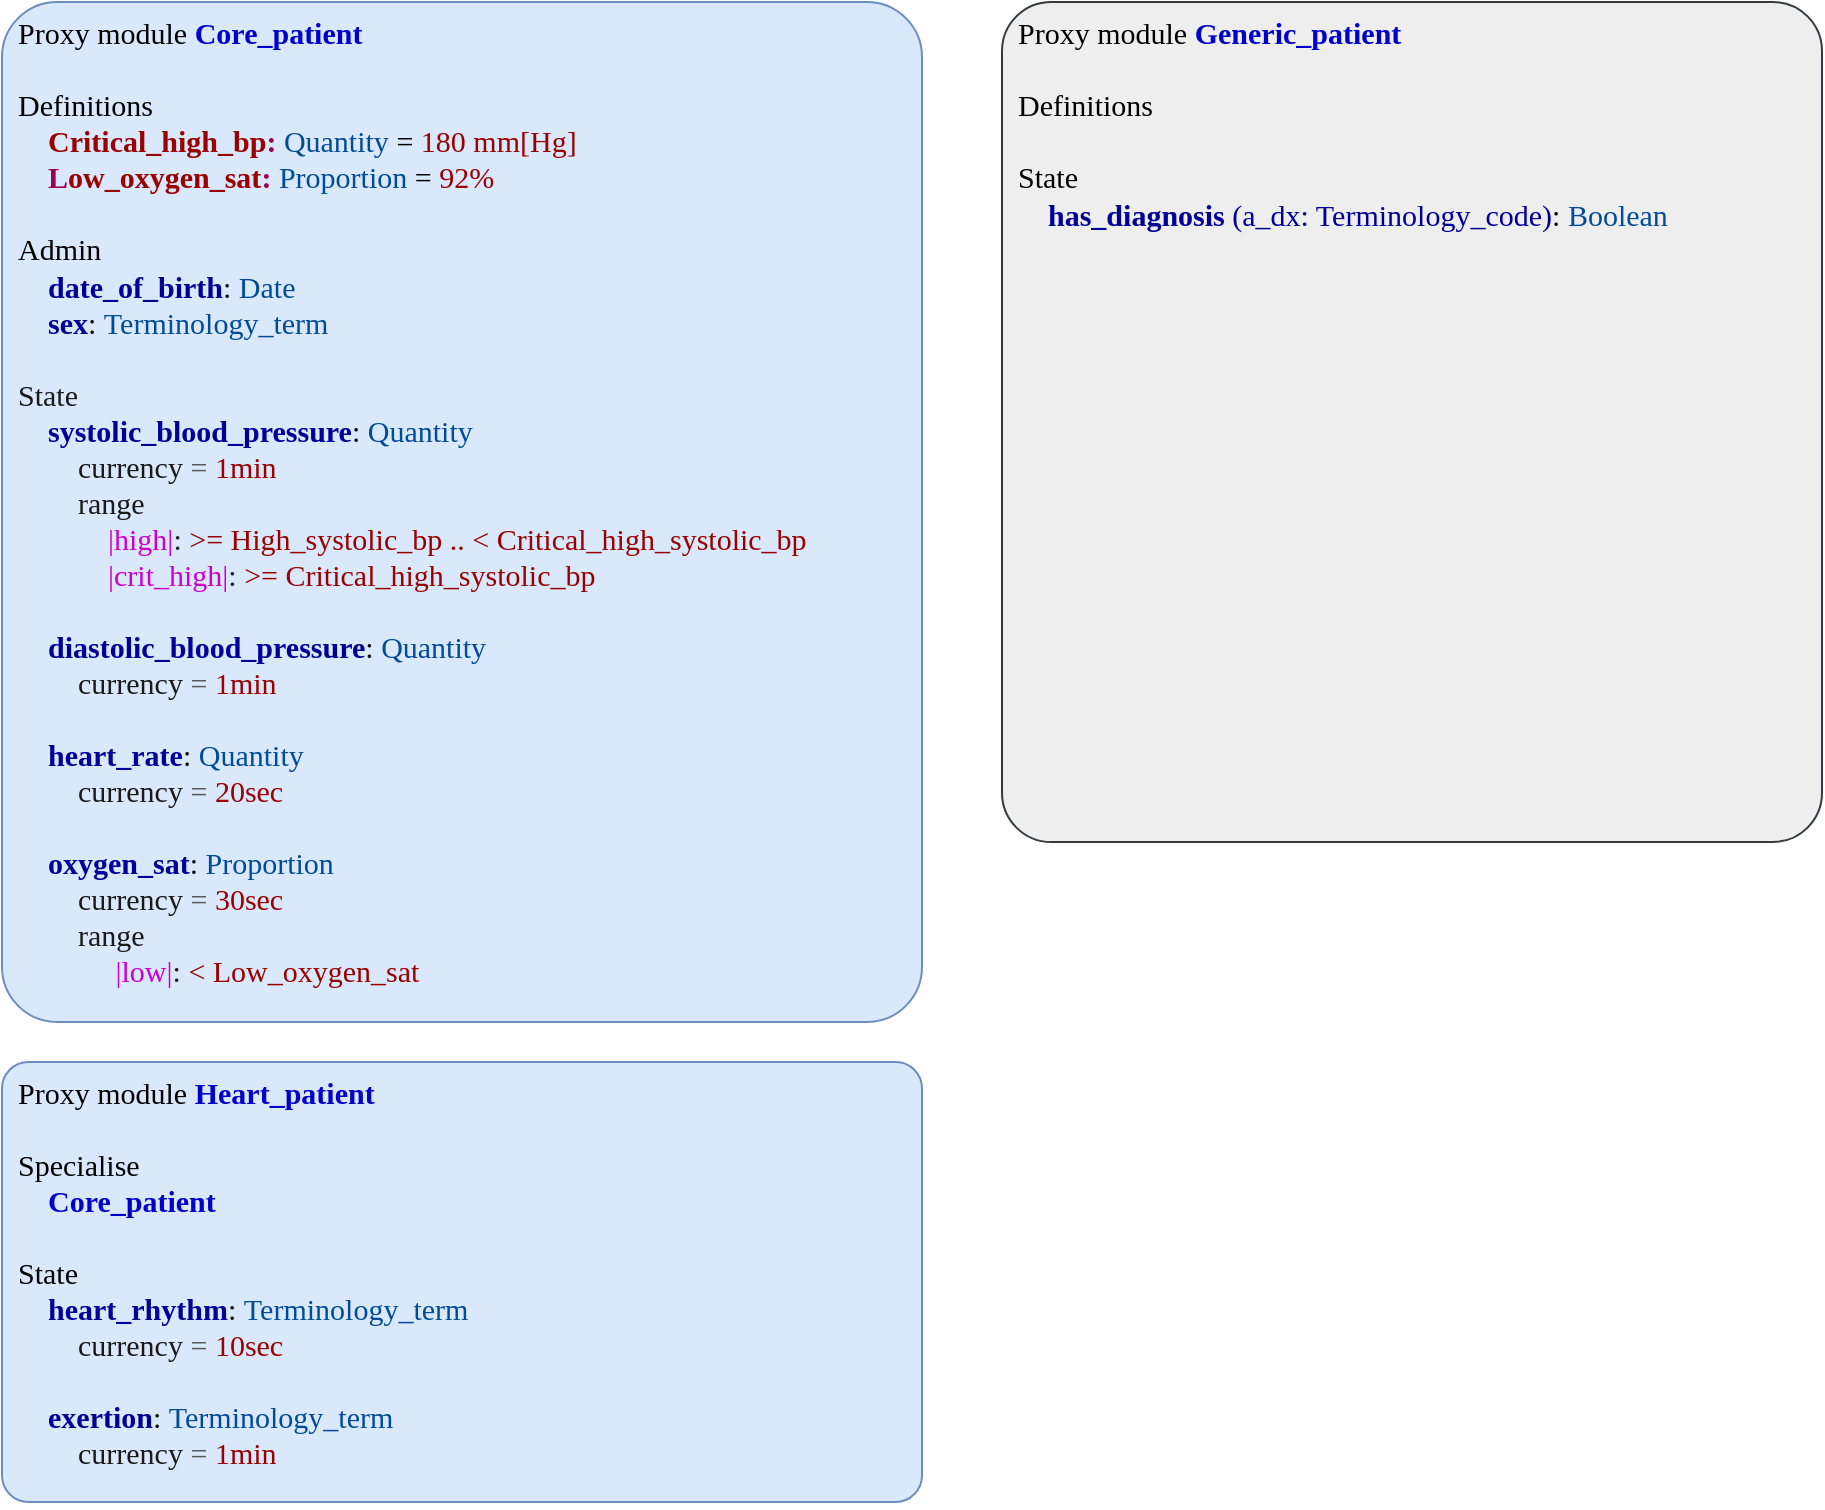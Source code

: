 <mxfile version="12.6.5" type="device"><diagram id="-mjmxiD4SZ3i_Z-_ZSI0" name="Page-1"><mxGraphModel dx="1366" dy="816" grid="1" gridSize="10" guides="1" tooltips="1" connect="1" arrows="1" fold="1" page="1" pageScale="1" pageWidth="1169" pageHeight="827" math="0" shadow="0"><root><mxCell id="0"/><mxCell id="1" parent="0"/><mxCell id="RvP3062w9t06JpOHgTbH-61" value="&lt;div style=&quot;font-size: 15px&quot;&gt;&lt;font style=&quot;font-size: 15px&quot;&gt;&lt;span&gt;Proxy module&lt;/span&gt;&lt;/font&gt;&lt;span&gt;&amp;nbsp;&lt;/span&gt;&lt;font&gt;&lt;b&gt;&lt;font color=&quot;#0000cc&quot;&gt;Heart_patient&lt;/font&gt;&lt;/b&gt;&lt;font color=&quot;#004c99&quot;&gt;&amp;nbsp;&lt;/font&gt;&lt;/font&gt;&lt;/div&gt;&lt;div style=&quot;font-size: 15px&quot;&gt;&lt;font style=&quot;font-size: 15px&quot;&gt;&lt;font style=&quot;font-size: 15px&quot;&gt;&lt;font color=&quot;#004c99&quot;&gt;&lt;br&gt;&lt;/font&gt;&lt;/font&gt;&lt;/font&gt;&lt;/div&gt;&lt;div style=&quot;font-size: 15px&quot;&gt;Specialise&lt;/div&gt;&lt;div style=&quot;font-size: 15px&quot;&gt;&lt;font style=&quot;font-size: 15px&quot;&gt;&lt;font style=&quot;font-size: 15px&quot;&gt;&lt;font color=&quot;#004c99&quot;&gt;&amp;nbsp; &amp;nbsp;&amp;nbsp;&lt;/font&gt;&lt;b&gt;&lt;font color=&quot;#0000cc&quot;&gt;Core_patient&lt;/font&gt;&lt;/b&gt;&lt;/font&gt;&lt;/font&gt;&lt;/div&gt;&lt;div style=&quot;font-size: 15px&quot;&gt;&lt;br&gt;&lt;/div&gt;&lt;div style=&quot;font-size: 15px&quot;&gt;State&lt;/div&gt;&lt;font style=&quot;font-size: 15px&quot;&gt;&lt;span style=&quot;white-space: nowrap&quot;&gt;&lt;div style=&quot;font-weight: bold&quot;&gt;&lt;b&gt;&lt;font color=&quot;#990000&quot; style=&quot;font-size: 15px&quot;&gt;&amp;nbsp; &amp;nbsp; &lt;/font&gt;&lt;font style=&quot;font-size: 15px&quot; color=&quot;#000099&quot;&gt;heart_rhythm&lt;/font&gt;&lt;/b&gt;&lt;span style=&quot;font-weight: normal&quot;&gt;:&amp;nbsp;&lt;/span&gt;&lt;font color=&quot;#004c99&quot; style=&quot;font-weight: normal ; font-size: 15px&quot;&gt;Terminology_term&lt;/font&gt;&lt;/div&gt;&lt;div&gt;&lt;div style=&quot;font-weight: bold&quot;&gt;&lt;b&gt;&lt;font color=&quot;#595959&quot; style=&quot;font-weight: normal&quot;&gt;&amp;nbsp; &amp;nbsp; &amp;nbsp; &amp;nbsp;&amp;nbsp;&lt;/font&gt;&lt;font color=&quot;#1a1a1a&quot; style=&quot;font-weight: normal&quot;&gt;currency&lt;/font&gt;&lt;font color=&quot;#595959&quot; style=&quot;font-weight: normal&quot;&gt;&amp;nbsp;=&amp;nbsp;&lt;/font&gt;&lt;span style=&quot;font-weight: normal&quot;&gt;&lt;font color=&quot;#990000&quot;&gt;10sec&lt;/font&gt;&lt;/span&gt;&lt;/b&gt;&lt;/div&gt;&lt;div&gt;&lt;b&gt;&lt;span style=&quot;font-weight: normal&quot;&gt;&lt;font color=&quot;#990000&quot;&gt;&lt;br&gt;&lt;/font&gt;&lt;/span&gt;&lt;/b&gt;&lt;/div&gt;&lt;div style=&quot;font-weight: bold&quot;&gt;&lt;b&gt;&lt;font color=&quot;#990000&quot;&gt;&amp;nbsp; &amp;nbsp; &lt;/font&gt;&lt;font color=&quot;#000099&quot;&gt;exertion&lt;/font&gt;&lt;/b&gt;&lt;span style=&quot;font-weight: normal&quot;&gt;:&amp;nbsp;&lt;/span&gt;&lt;font color=&quot;#004c99&quot; style=&quot;font-weight: normal&quot;&gt;Terminology_term&lt;/font&gt;&lt;/div&gt;&lt;div style=&quot;font-weight: bold&quot;&gt;&lt;div&gt;&lt;b&gt;&lt;font color=&quot;#595959&quot; style=&quot;font-weight: normal&quot;&gt;&amp;nbsp; &amp;nbsp; &amp;nbsp; &amp;nbsp;&amp;nbsp;&lt;/font&gt;&lt;font color=&quot;#1a1a1a&quot; style=&quot;font-weight: normal&quot;&gt;currency&lt;/font&gt;&lt;font color=&quot;#595959&quot; style=&quot;font-weight: normal&quot;&gt;&amp;nbsp;=&amp;nbsp;&lt;/font&gt;&lt;span style=&quot;font-weight: normal&quot;&gt;&lt;font color=&quot;#990000&quot;&gt;1min&lt;/font&gt;&lt;/span&gt;&lt;/b&gt;&lt;/div&gt;&lt;div&gt;&lt;br&gt;&lt;/div&gt;&lt;/div&gt;&lt;/div&gt;&lt;/span&gt;&lt;/font&gt;" style="rounded=1;whiteSpace=wrap;html=1;fontSize=16;arcSize=6;verticalAlign=top;fillColor=#dae8fc;strokeColor=#6c8ebf;fontFamily=Tahoma;align=left;spacingLeft=6;" parent="1" vertex="1"><mxGeometry x="60" y="560" width="460" height="220" as="geometry"/></mxCell><mxCell id="G-r-zr2X4jl4nzTnfI1M-4" value="&lt;font style=&quot;font-size: 14px&quot;&gt;&lt;br&gt;&lt;/font&gt;" style="text;html=1;align=left;verticalAlign=middle;resizable=0;points=[];autosize=1;fontSize=12;fontFamily=Tahoma;" parent="1" vertex="1"><mxGeometry x="420" y="365.5" width="20" height="20" as="geometry"/></mxCell><mxCell id="LEaa0BhfU7wHosrzJUJ7-3" value="&lt;div style=&quot;font-size: 15px&quot;&gt;&lt;font style=&quot;font-size: 15px&quot;&gt;&lt;span&gt;Proxy module&lt;/span&gt;&lt;/font&gt;&lt;span&gt;&amp;nbsp;&lt;/span&gt;&lt;b&gt;&lt;font color=&quot;#0000cc&quot;&gt;Core_patient&lt;/font&gt;&lt;/b&gt;&lt;/div&gt;&lt;div style=&quot;font-size: 15px&quot;&gt;&lt;font style=&quot;font-size: 15px&quot;&gt;&lt;font style=&quot;font-size: 15px&quot;&gt;&lt;b style=&quot;color: rgb(153 , 0 , 77)&quot;&gt;&lt;br&gt;&lt;/b&gt;&lt;/font&gt;&lt;/font&gt;&lt;/div&gt;&lt;div style=&quot;font-size: 15px&quot;&gt;&lt;font style=&quot;font-size: 15px&quot;&gt;&lt;font style=&quot;font-size: 15px&quot;&gt;Definitions&lt;/font&gt;&lt;/font&gt;&lt;/div&gt;&lt;div style=&quot;font-size: 15px&quot;&gt;&lt;font style=&quot;font-size: 15px&quot;&gt;&lt;font style=&quot;font-size: 15px&quot;&gt;&lt;b style=&quot;color: rgb(153 , 0 , 77)&quot;&gt;&amp;nbsp; &amp;nbsp; &lt;/b&gt;&lt;b&gt;&lt;font color=&quot;#990000&quot;&gt;Critical_high_bp&lt;/font&gt;&lt;/b&gt;&lt;b style=&quot;color: rgb(153 , 0 , 77)&quot;&gt;: &lt;/b&gt;&lt;font color=&quot;#004c99&quot;&gt;Quantity&lt;/font&gt;&lt;font color=&quot;#000099&quot;&gt; &lt;/font&gt;=&lt;font color=&quot;#000099&quot;&gt; &lt;/font&gt;&lt;font color=&quot;#990000&quot;&gt;180 mm[Hg]&lt;/font&gt;&lt;/font&gt;&lt;/font&gt;&lt;/div&gt;&lt;div style=&quot;font-size: 15px&quot;&gt;&lt;font style=&quot;font-size: 15px&quot;&gt;&lt;font style=&quot;font-size: 15px&quot;&gt;&lt;div&gt;&lt;b style=&quot;color: rgb(153 , 0 , 77)&quot;&gt;&amp;nbsp; &amp;nbsp; L&lt;/b&gt;&lt;b&gt;&lt;font color=&quot;#990000&quot;&gt;ow_oxygen_sat&lt;/font&gt;&lt;/b&gt;&lt;b style=&quot;color: rgb(153 , 0 , 77)&quot;&gt;:&amp;nbsp;&lt;/b&gt;&lt;font color=&quot;#004c99&quot;&gt;Proportion&lt;/font&gt;&lt;font color=&quot;#000099&quot;&gt;&amp;nbsp;&lt;/font&gt;=&lt;font color=&quot;#000099&quot;&gt;&amp;nbsp;&lt;/font&gt;&lt;font color=&quot;#990000&quot;&gt;92%&lt;/font&gt;&lt;/div&gt;&lt;div&gt;&lt;font color=&quot;#990000&quot;&gt;&lt;br&gt;&lt;/font&gt;&lt;/div&gt;&lt;/font&gt;&lt;/font&gt;&lt;/div&gt;&lt;div style=&quot;font-size: 15px&quot;&gt;Admin&lt;/div&gt;&lt;font style=&quot;font-size: 15px&quot;&gt;&lt;b style=&quot;white-space: nowrap&quot;&gt;&lt;font color=&quot;#990000&quot;&gt;&amp;nbsp; &amp;nbsp; &lt;/font&gt;&lt;font color=&quot;#000099&quot;&gt;date_of_birth&lt;/font&gt;&lt;/b&gt;&lt;span style=&quot;white-space: nowrap&quot;&gt;:&amp;nbsp;&lt;/span&gt;&lt;font color=&quot;#004c99&quot; style=&quot;white-space: nowrap&quot;&gt;Date&lt;/font&gt;&lt;b style=&quot;white-space: nowrap&quot;&gt;&lt;div&gt;&lt;b&gt;&lt;font color=&quot;#990000&quot;&gt;&amp;nbsp; &amp;nbsp; &lt;/font&gt;&lt;font color=&quot;#000099&quot;&gt;sex&lt;/font&gt;&lt;/b&gt;&lt;span style=&quot;font-weight: 400&quot;&gt;:&amp;nbsp;&lt;/span&gt;&lt;font color=&quot;#004c99&quot; style=&quot;font-weight: 400&quot;&gt;Terminology_term&lt;/font&gt;&lt;/div&gt;&lt;div&gt;&lt;font color=&quot;#004c99&quot; style=&quot;font-weight: 400&quot;&gt;&lt;br&gt;&lt;/font&gt;&lt;/div&gt;&lt;div&gt;&lt;font style=&quot;font-weight: 400&quot; color=&quot;#1a1a1a&quot;&gt;State&lt;/font&gt;&lt;/div&gt;&lt;div&gt;&lt;b&gt;&lt;font color=&quot;#990000&quot; style=&quot;font-size: 15px&quot;&gt;&amp;nbsp; &amp;nbsp; &lt;/font&gt;&lt;font style=&quot;font-size: 15px&quot; color=&quot;#000099&quot;&gt;systolic_blood_pressure&lt;/font&gt;&lt;/b&gt;&lt;span style=&quot;font-weight: normal&quot;&gt;:&amp;nbsp;&lt;/span&gt;&lt;font color=&quot;#004c99&quot; style=&quot;font-weight: normal ; font-size: 15px&quot;&gt;Quantity&lt;/font&gt;&lt;span style=&quot;font-weight: normal&quot;&gt;&amp;nbsp;&lt;/span&gt;&lt;/div&gt;&lt;div&gt;&lt;font color=&quot;#595959&quot; style=&quot;font-weight: normal ; font-size: 15px&quot;&gt;&amp;nbsp; &amp;nbsp; &amp;nbsp; &amp;nbsp; &lt;/font&gt;&lt;font style=&quot;font-weight: normal ; font-size: 15px&quot; color=&quot;#1a1a1a&quot;&gt;currency&lt;/font&gt;&lt;font color=&quot;#595959&quot; style=&quot;font-weight: normal ; font-size: 15px&quot;&gt; =&amp;nbsp;&lt;/font&gt;&lt;span style=&quot;font-weight: normal&quot;&gt;&lt;font color=&quot;#990000&quot;&gt;1min&lt;/font&gt;&lt;/span&gt;&lt;/div&gt;&lt;div&gt;&lt;span style=&quot;font-weight: normal&quot;&gt;&lt;font color=&quot;#990000&quot;&gt;&amp;nbsp; &amp;nbsp; &amp;nbsp; &amp;nbsp; &lt;/font&gt;&lt;font color=&quot;#1a1a1a&quot;&gt;range&lt;/font&gt;&lt;/span&gt;&lt;/div&gt;&lt;div&gt;&lt;span style=&quot;font-weight: normal&quot;&gt;&lt;font color=&quot;#990000&quot;&gt;&amp;nbsp; &amp;nbsp; &amp;nbsp; &amp;nbsp; &amp;nbsp; &amp;nbsp; &lt;/font&gt;&lt;font color=&quot;#cc00cc&quot;&gt;|high|&lt;/font&gt;&lt;font color=&quot;#1a1a1a&quot;&gt;:&lt;/font&gt;&lt;font color=&quot;#990000&quot;&gt; &amp;gt;= High_systolic_bp .. &amp;lt; Critical_high_systolic_bp&lt;/font&gt;&lt;/span&gt;&lt;/div&gt;&lt;div&gt;&lt;b&gt;&lt;div&gt;&lt;span style=&quot;font-weight: normal&quot;&gt;&lt;font color=&quot;#990000&quot;&gt;&amp;nbsp; &amp;nbsp; &amp;nbsp; &amp;nbsp; &amp;nbsp; &amp;nbsp;&amp;nbsp;&lt;/font&gt;&lt;font color=&quot;#cc00cc&quot;&gt;|crit_high|&lt;/font&gt;&lt;font color=&quot;#1a1a1a&quot;&gt;:&lt;/font&gt;&lt;font color=&quot;#990000&quot;&gt;&amp;nbsp;&amp;gt;= Critical_high_systolic_bp&lt;/font&gt;&lt;/span&gt;&lt;/div&gt;&lt;div&gt;&lt;span style=&quot;font-weight: normal&quot;&gt;&lt;font color=&quot;#990000&quot;&gt;&lt;br&gt;&lt;/font&gt;&lt;/span&gt;&lt;/div&gt;&lt;/b&gt;&lt;/div&gt;&lt;div&gt;&lt;b&gt;&lt;font color=&quot;#990000&quot;&gt;&amp;nbsp; &amp;nbsp; &lt;/font&gt;&lt;font color=&quot;#000099&quot;&gt;diastolic_blood_pressure&lt;/font&gt;&lt;/b&gt;&lt;span style=&quot;font-weight: normal&quot;&gt;:&amp;nbsp;&lt;/span&gt;&lt;font color=&quot;#004c99&quot; style=&quot;font-weight: normal&quot;&gt;Quantity&lt;/font&gt;&lt;span style=&quot;font-weight: normal&quot;&gt;&lt;br&gt;&lt;/span&gt;&lt;/div&gt;&lt;div&gt;&lt;font color=&quot;#595959&quot; style=&quot;font-weight: normal&quot;&gt;&amp;nbsp; &amp;nbsp; &amp;nbsp; &amp;nbsp;&amp;nbsp;&lt;/font&gt;&lt;font color=&quot;#1a1a1a&quot; style=&quot;font-weight: normal&quot;&gt;currency&lt;/font&gt;&lt;font color=&quot;#595959&quot; style=&quot;font-weight: normal&quot;&gt;&amp;nbsp;=&amp;nbsp;&lt;/font&gt;&lt;span style=&quot;font-weight: normal&quot;&gt;&lt;font color=&quot;#990000&quot;&gt;1min&lt;/font&gt;&lt;/span&gt;&lt;font color=&quot;#004c99&quot; style=&quot;font-weight: normal&quot;&gt;&lt;br&gt;&lt;/font&gt;&lt;/div&gt;&lt;div&gt;&lt;span style=&quot;font-weight: normal&quot;&gt;&lt;font color=&quot;#990000&quot;&gt;&lt;br&gt;&lt;/font&gt;&lt;/span&gt;&lt;/div&gt;&lt;/b&gt;&lt;font style=&quot;white-space: nowrap ; font-size: 15px&quot;&gt;&lt;div&gt;&lt;font style=&quot;font-size: 15px&quot;&gt;&lt;b&gt;&lt;font color=&quot;#990000&quot;&gt;&amp;nbsp; &amp;nbsp; &lt;/font&gt;&lt;font color=&quot;#000099&quot;&gt;heart_rate&lt;/font&gt;&lt;/b&gt;&lt;/font&gt;&lt;span style=&quot;color: rgb(0 , 0 , 0)&quot;&gt;:&amp;nbsp;&lt;/span&gt;&lt;font color=&quot;#004c99&quot; style=&quot;font-size: 15px&quot;&gt;Quantity&lt;/font&gt;&lt;/div&gt;&lt;div&gt;&lt;b&gt;&lt;font color=&quot;#595959&quot; style=&quot;font-weight: normal&quot;&gt;&amp;nbsp; &amp;nbsp; &amp;nbsp; &amp;nbsp;&amp;nbsp;&lt;/font&gt;&lt;font color=&quot;#1a1a1a&quot; style=&quot;font-weight: normal&quot;&gt;currency&lt;/font&gt;&lt;font color=&quot;#595959&quot; style=&quot;font-weight: normal&quot;&gt;&amp;nbsp;= &lt;/font&gt;&lt;span style=&quot;font-weight: normal&quot;&gt;&lt;font color=&quot;#990000&quot;&gt;20sec&lt;/font&gt;&lt;/span&gt;&lt;font color=&quot;#004c99&quot; style=&quot;font-weight: normal&quot;&gt;&lt;br&gt;&lt;/font&gt;&lt;/b&gt;&lt;/div&gt;&lt;div&gt;&lt;b&gt;&lt;span style=&quot;font-weight: normal&quot;&gt;&lt;font color=&quot;#990000&quot;&gt;&lt;br&gt;&lt;/font&gt;&lt;/span&gt;&lt;/b&gt;&lt;/div&gt;&lt;div&gt;&lt;b&gt;&lt;font color=&quot;#990000&quot;&gt;&amp;nbsp; &amp;nbsp;&amp;nbsp;&lt;/font&gt;&lt;font color=&quot;#000099&quot;&gt;oxygen_sat&lt;/font&gt;&lt;/b&gt;:&amp;nbsp;&lt;font color=&quot;#004c99&quot;&gt;Proportion&lt;/font&gt;&lt;font style=&quot;font-size: 15px&quot; color=&quot;#666666&quot;&gt;&lt;br&gt;&lt;/font&gt;&lt;/div&gt;&lt;div&gt;&lt;b&gt;&lt;font color=&quot;#595959&quot; style=&quot;font-weight: normal&quot;&gt;&amp;nbsp; &amp;nbsp; &amp;nbsp; &amp;nbsp;&amp;nbsp;&lt;/font&gt;&lt;font color=&quot;#1a1a1a&quot; style=&quot;font-weight: normal&quot;&gt;currency&lt;/font&gt;&lt;font color=&quot;#595959&quot; style=&quot;font-weight: normal&quot;&gt;&amp;nbsp;=&amp;nbsp;&lt;/font&gt;&lt;span style=&quot;font-weight: normal&quot;&gt;&lt;font color=&quot;#990000&quot;&gt;30sec&lt;/font&gt;&lt;/span&gt;&lt;font color=&quot;#004c99&quot; style=&quot;font-weight: normal&quot;&gt;&lt;br&gt;&lt;/font&gt;&lt;/b&gt;&lt;/div&gt;&lt;div&gt;&lt;b&gt;&lt;span style=&quot;font-weight: normal&quot;&gt;&lt;font color=&quot;#990000&quot;&gt;&amp;nbsp; &amp;nbsp; &amp;nbsp; &amp;nbsp; &lt;/font&gt;&lt;font color=&quot;#1a1a1a&quot;&gt;range&lt;/font&gt;&lt;/span&gt;&lt;/b&gt;&lt;/div&gt;&lt;div&gt;&lt;b&gt;&lt;span style=&quot;font-weight: normal&quot;&gt;&lt;font color=&quot;#990000&quot;&gt;&amp;nbsp; &amp;nbsp; &amp;nbsp; &amp;nbsp; &amp;nbsp; &amp;nbsp; &amp;nbsp;&lt;/font&gt;&lt;font color=&quot;#cc00cc&quot;&gt;|low|&lt;/font&gt;&lt;font color=&quot;#1a1a1a&quot;&gt;:&lt;/font&gt;&lt;font color=&quot;#990000&quot;&gt; &amp;lt; Low_oxygen_sat&lt;/font&gt;&lt;/span&gt;&lt;/b&gt;&lt;/div&gt;&lt;div&gt;&lt;br&gt;&lt;/div&gt;&lt;/font&gt;&lt;/font&gt;" style="rounded=1;whiteSpace=wrap;html=1;fontSize=16;arcSize=6;verticalAlign=top;fillColor=#dae8fc;strokeColor=#6c8ebf;fontFamily=Tahoma;align=left;spacingLeft=6;" parent="1" vertex="1"><mxGeometry x="60" y="30" width="460" height="510" as="geometry"/></mxCell><mxCell id="KlcMZjxObr8s8iO9tr29-1" value="&lt;div style=&quot;font-size: 15px&quot;&gt;&lt;font style=&quot;font-size: 15px&quot;&gt;&lt;span&gt;Proxy module&amp;nbsp;&lt;/span&gt;&lt;/font&gt;&lt;b&gt;&lt;font color=&quot;#0000cc&quot;&gt;Generic_patient&lt;/font&gt;&lt;/b&gt;&lt;/div&gt;&lt;div style=&quot;font-size: 15px&quot;&gt;&lt;font style=&quot;font-size: 15px&quot;&gt;&lt;font style=&quot;font-size: 15px&quot;&gt;&lt;b style=&quot;color: rgb(153 , 0 , 77)&quot;&gt;&lt;br&gt;&lt;/b&gt;&lt;/font&gt;&lt;/font&gt;&lt;/div&gt;&lt;div style=&quot;font-size: 15px&quot;&gt;&lt;font style=&quot;font-size: 15px&quot;&gt;&lt;font style=&quot;font-size: 15px&quot;&gt;Definitions&lt;/font&gt;&lt;/font&gt;&lt;/div&gt;&lt;div style=&quot;font-size: 15px&quot;&gt;&lt;br&gt;&lt;/div&gt;&lt;div style=&quot;font-size: 15px&quot;&gt;State&lt;/div&gt;&lt;font style=&quot;font-size: 15px&quot;&gt;&lt;span style=&quot;white-space: nowrap&quot;&gt;&lt;font color=&quot;#990000&quot; style=&quot;font-weight: bold&quot;&gt;&amp;nbsp; &amp;nbsp; &lt;/font&gt;&lt;font color=&quot;#000099&quot;&gt;&lt;b&gt;has_diagnosis&lt;/b&gt; (a_dx: Terminology_code)&lt;/font&gt;&lt;/span&gt;&lt;span style=&quot;white-space: nowrap&quot;&gt;:&amp;nbsp;&lt;/span&gt;&lt;font color=&quot;#004c99&quot; style=&quot;white-space: nowrap&quot;&gt;Boolean&lt;/font&gt;&lt;b style=&quot;white-space: nowrap&quot;&gt;&lt;div&gt;&lt;b&gt;&lt;font color=&quot;#990000&quot;&gt;&amp;nbsp; &amp;nbsp;&amp;nbsp;&lt;/font&gt;&lt;/b&gt;&lt;/div&gt;&lt;/b&gt;&lt;font style=&quot;white-space: nowrap ; font-size: 15px&quot;&gt;&lt;div style=&quot;font-weight: bold&quot;&gt;&lt;br&gt;&lt;/div&gt;&lt;/font&gt;&lt;/font&gt;" style="rounded=1;whiteSpace=wrap;html=1;fontSize=16;arcSize=6;verticalAlign=top;fillColor=#eeeeee;strokeColor=#36393d;fontFamily=Tahoma;align=left;spacingLeft=6;" parent="1" vertex="1"><mxGeometry x="560" y="30" width="410" height="420" as="geometry"/></mxCell></root></mxGraphModel></diagram></mxfile>